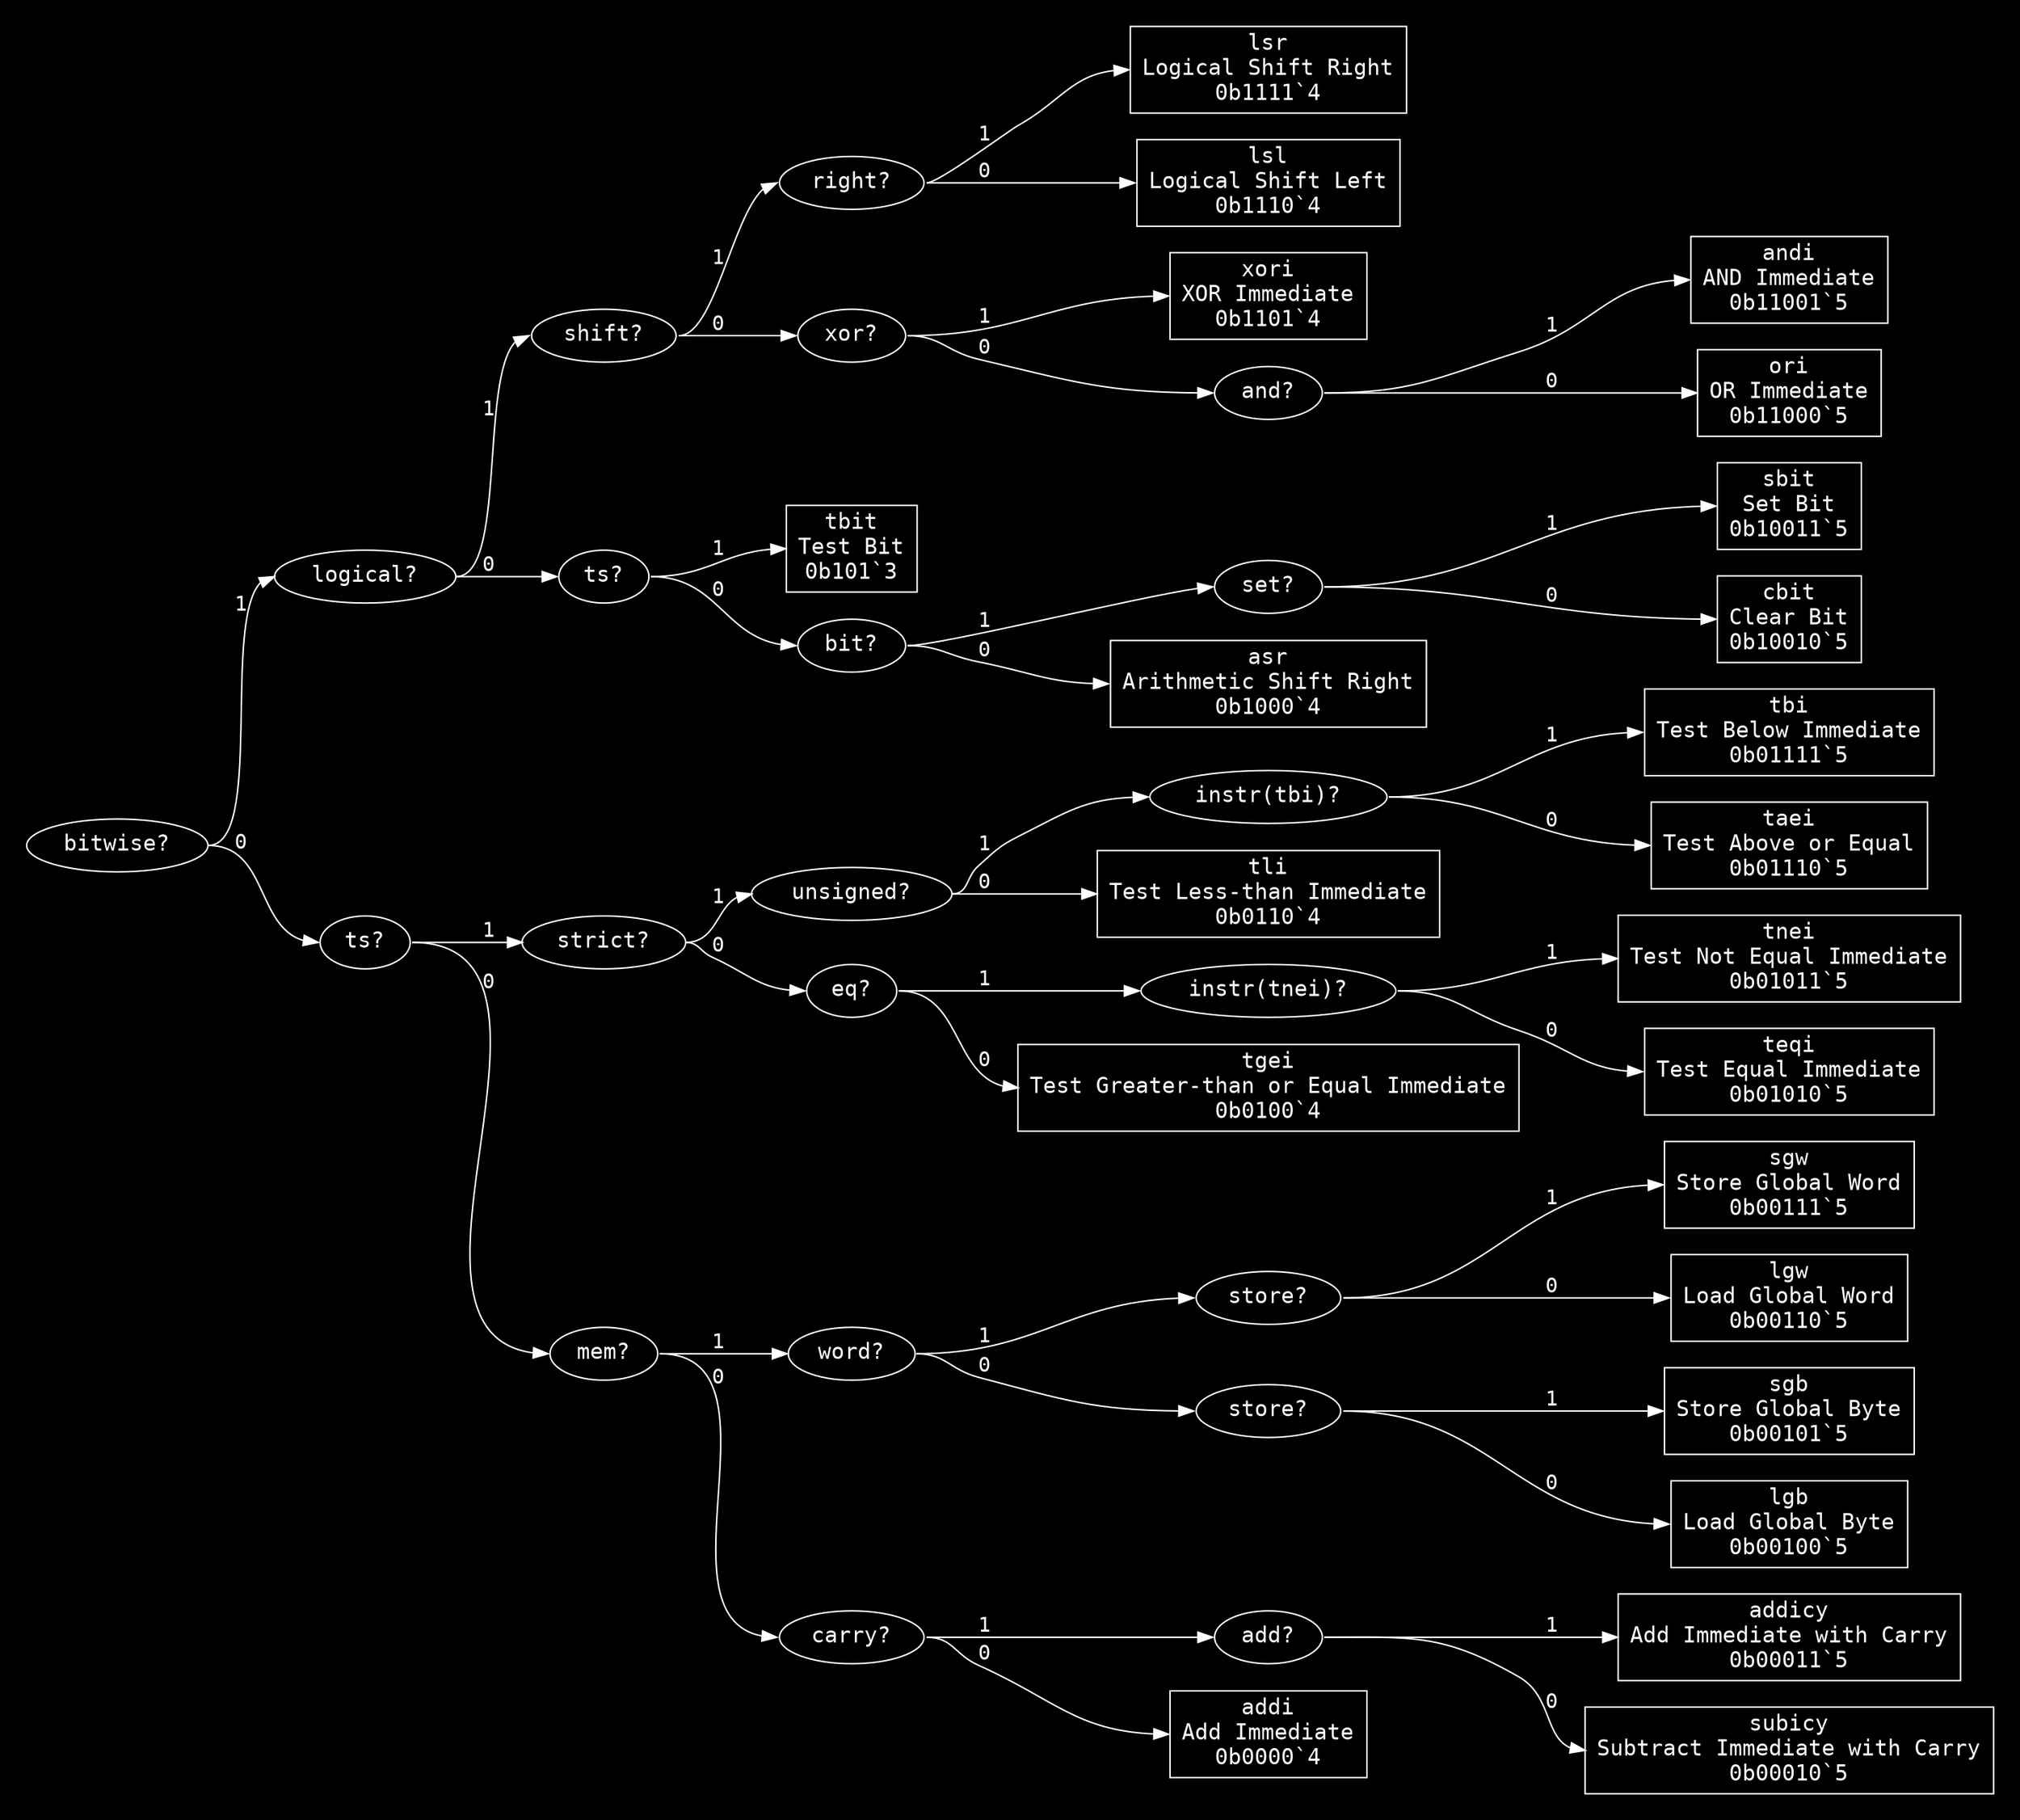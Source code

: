 digraph "Format ri(_)" {
  graph [dpi = 100, bgcolor="#111", fontcolor="white", rankdir=LR, pad="0.25"];
  node [fontname = "Courier", fontsize="15pt", color="white", fontcolor="white"];
  edge [fontname = "Courier", color="white", fontcolor="white"];
  "bitwise_4696981" [label = "bitwise?", shape = ellipse];
  "bitwise_4696981":e -> "logical_14885677":w [label = "1"];
  "bitwise_4696981":e -> "ts_12450932":w [label = "0"];
  "logical_14885677" [label = "logical?", shape = ellipse];
  "logical_14885677":e -> "shift_8030087":w [label = "1"];
  "logical_14885677":e -> "ts_9829234":w [label = "0"];
  "shift_8030087" [label = "shift?", shape = ellipse];
  "shift_8030087":e -> "right_9450710":w [label = "1"];
  "shift_8030087":e -> "xor_893094":w [label = "0"];
  "right_9450710" [label = "right?", shape = ellipse];
  "right_9450710":e -> "lsr_5551459":w [label = "1"];
  "right_9450710":e -> "lsl_933506":w [label = "0"];
  "lsr_5551459" [label = "lsr\nLogical Shift Right\n0b1111`4", shape = rectangle];
  "lsl_933506" [label = "lsl\nLogical Shift Left\n0b1110`4", shape = rectangle];
  "xor_893094" [label = "xor?", shape = ellipse];
  "xor_893094":e -> "xori_1004432":w [label = "1"];
  "xor_893094":e -> "and_9270733":w [label = "0"];
  "xori_1004432" [label = "xori\nXOR Immediate\n0b1101`4", shape = rectangle];
  "and_9270733" [label = "and?", shape = ellipse];
  "and_9270733":e -> "andi_12159617":w [label = "1"];
  "and_9270733":e -> "ori_10741780":w [label = "0"];
  "andi_12159617" [label = "andi\nAND Immediate\n0b11001`5", shape = rectangle];
  "ori_10741780" [label = "ori\nOR Immediate\n0b11000`5", shape = rectangle];
  "ts_9829234" [label = "ts?", shape = ellipse];
  "ts_9829234":e -> "tbit_5372373":w [label = "1"];
  "ts_9829234":e -> "bit_8224027":w [label = "0"];
  "tbit_5372373" [label = "tbit\nTest Bit\n0b101`3", shape = rectangle];
  "bit_8224027" [label = "bit?", shape = ellipse];
  "bit_8224027":e -> "set_3704032":w [label = "1"];
  "bit_8224027":e -> "asr_4658712":w [label = "0"];
  "set_3704032" [label = "set?", shape = ellipse];
  "set_3704032":e -> "sbit_16738776":w [label = "1"];
  "set_3704032":e -> "cbit_262815":w [label = "0"];
  "sbit_16738776" [label = "sbit\nSet Bit\n0b10011`5", shape = rectangle];
  "cbit_262815" [label = "cbit\nClear Bit\n0b10010`5", shape = rectangle];
  "asr_4658712" [label = "asr\nArithmetic Shift Right\n0b1000`4", shape = rectangle];
  "ts_12450932" [label = "ts?", shape = ellipse];
  "ts_12450932":e -> "strict_16455406":w [label = "1"];
  "ts_12450932":e -> "mem_14389800":w [label = "0"];
  "strict_16455406" [label = "strict?", shape = ellipse];
  "strict_16455406":e -> "unsigned_9730244":w [label = "1"];
  "strict_16455406":e -> "eq_5066476":w [label = "0"];
  "unsigned_9730244" [label = "unsigned?", shape = ellipse];
  "unsigned_9730244":e -> "instr(tbi)_2834915":w [label = "1"];
  "unsigned_9730244":e -> "tli_650505":w [label = "0"];
  "instr(tbi)_2834915" [label = "instr(tbi)?", shape = ellipse];
  "instr(tbi)_2834915":e -> "tbi_7859922":w [label = "1"];
  "instr(tbi)_2834915":e -> "taei_9511866":w [label = "0"];
  "tbi_7859922" [label = "tbi\nTest Below Immediate\n0b01111`5", shape = rectangle];
  "taei_9511866" [label = "taei\nTest Above or Equal\n0b01110`5", shape = rectangle];
  "tli_650505" [label = "tli\nTest Less-than Immediate\n0b0110`4", shape = rectangle];
  "eq_5066476" [label = "eq?", shape = ellipse];
  "eq_5066476":e -> "instr(tnei)_12460298":w [label = "1"];
  "eq_5066476":e -> "tgei_4329480":w [label = "0"];
  "instr(tnei)_12460298" [label = "instr(tnei)?", shape = ellipse];
  "instr(tnei)_12460298":e -> "tnei_12469607":w [label = "1"];
  "instr(tnei)_12460298":e -> "teqi_10456661":w [label = "0"];
  "tnei_12469607" [label = "tnei\nTest Not Equal Immediate\n0b01011`5", shape = rectangle];
  "teqi_10456661" [label = "teqi\nTest Equal Immediate\n0b01010`5", shape = rectangle];
  "tgei_4329480" [label = "tgei\nTest Greater-than or Equal Immediate\n0b0100`4", shape = rectangle];
  "mem_14389800" [label = "mem?", shape = ellipse];
  "mem_14389800":e -> "word_12344914":w [label = "1"];
  "mem_14389800":e -> "carry_3117734":w [label = "0"];
  "word_12344914" [label = "word?", shape = ellipse];
  "word_12344914":e -> "store_746487":w [label = "1"];
  "word_12344914":e -> "store_301838":w [label = "0"];
  "store_746487" [label = "store?", shape = ellipse];
  "store_746487":e -> "sgw_3934115":w [label = "1"];
  "store_746487":e -> "lgw_5872715":w [label = "0"];
  "sgw_3934115" [label = "sgw\nStore Global Word\n0b00111`5", shape = rectangle];
  "lgw_5872715" [label = "lgw\nLoad Global Word\n0b00110`5", shape = rectangle];
  "store_301838" [label = "store?", shape = ellipse];
  "store_301838":e -> "sgb_13623431":w [label = "1"];
  "store_301838":e -> "lgb_856797":w [label = "0"];
  "sgb_13623431" [label = "sgb\nStore Global Byte\n0b00101`5", shape = rectangle];
  "lgb_856797" [label = "lgb\nLoad Global Byte\n0b00100`5", shape = rectangle];
  "carry_3117734" [label = "carry?", shape = ellipse];
  "carry_3117734":e -> "add_2468223":w [label = "1"];
  "carry_3117734":e -> "addi_9690679":w [label = "0"];
  "add_2468223" [label = "add?", shape = ellipse];
  "add_2468223":e -> "addicy_12315327":w [label = "1"];
  "add_2468223":e -> "subicy_2944954":w [label = "0"];
  "addicy_12315327" [label = "addicy\nAdd Immediate with Carry\n0b00011`5", shape = rectangle];
  "subicy_2944954" [label = "subicy\nSubtract Immediate with Carry\n0b00010`5", shape = rectangle];
  "addi_9690679" [label = "addi\nAdd Immediate\n0b0000`4", shape = rectangle];
}
